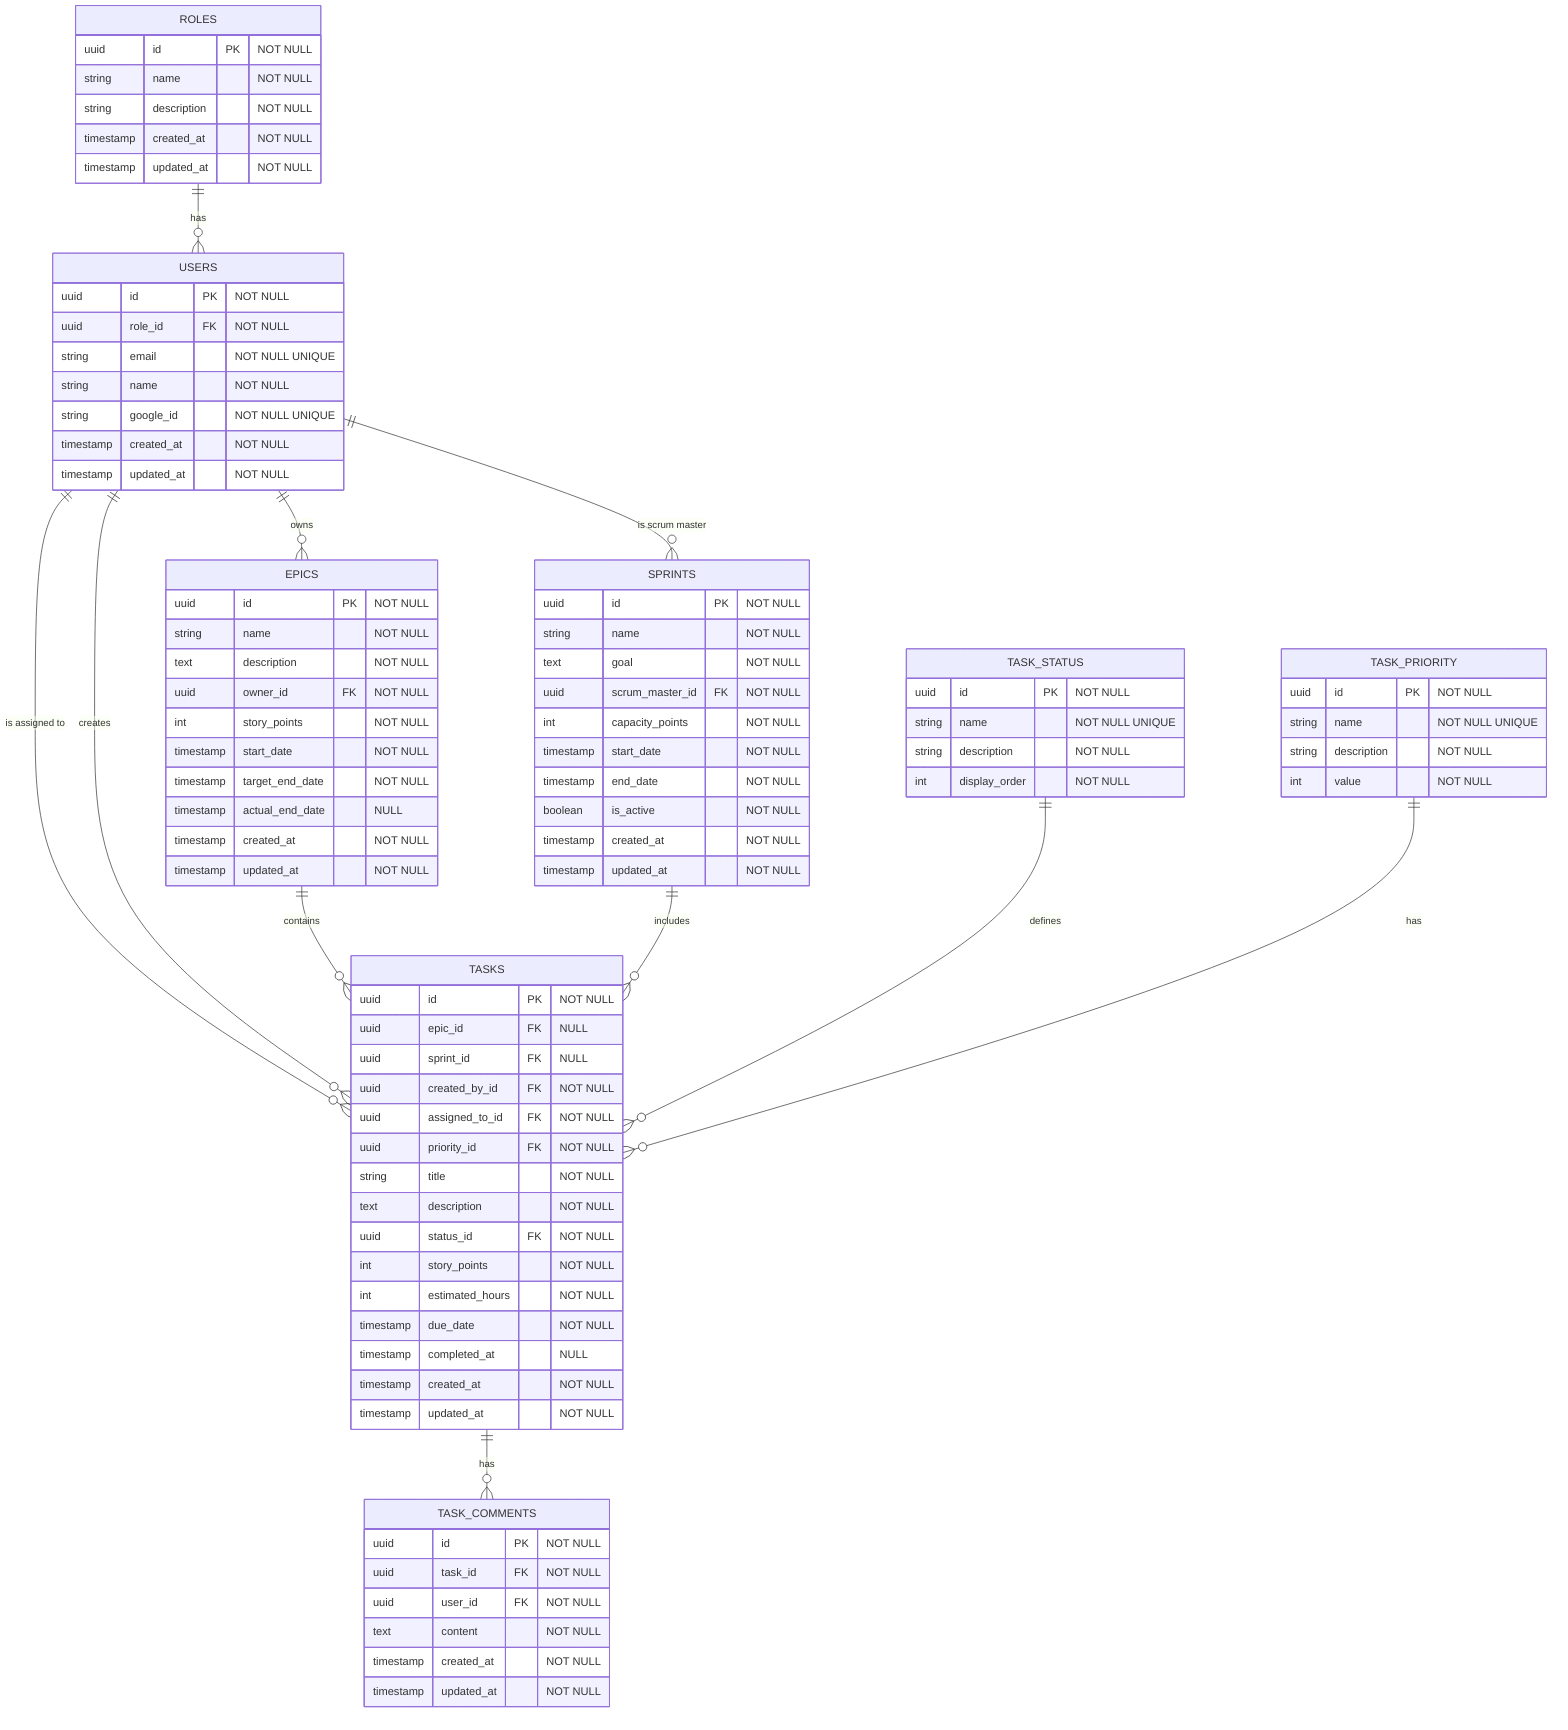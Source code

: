 erDiagram
    ROLES ||--o{ USERS : "has"
    USERS ||--o{ TASKS : "is assigned to"
    USERS ||--o{ TASKS : "creates"
    USERS ||--o{ EPICS : "owns"
    USERS ||--o{ SPRINTS : "is scrum master"
    EPICS ||--o{ TASKS : "contains"
    SPRINTS ||--o{ TASKS : "includes"
    TASKS ||--o{ TASK_COMMENTS : "has"
    TASK_STATUS ||--o{ TASKS : "defines"
    TASK_PRIORITY ||--o{ TASKS : "has"
    
    ROLES {
        uuid id PK "NOT NULL"
        string name "NOT NULL"
        string description "NOT NULL"
        timestamp created_at "NOT NULL"
        timestamp updated_at "NOT NULL"
    }
    
    USERS {
        uuid id PK "NOT NULL"
        uuid role_id FK "NOT NULL"
        string email "NOT NULL UNIQUE"
        string name "NOT NULL"
        string google_id "NOT NULL UNIQUE"
        timestamp created_at "NOT NULL"
        timestamp updated_at "NOT NULL"
    }
    
    EPICS {
        uuid id PK "NOT NULL"
        string name "NOT NULL"
        text description "NOT NULL"
        uuid owner_id FK "NOT NULL"
        int story_points "NOT NULL"
        timestamp start_date "NOT NULL"
        timestamp target_end_date "NOT NULL"
        timestamp actual_end_date "NULL"
        timestamp created_at "NOT NULL"
        timestamp updated_at "NOT NULL"
    }
    
    SPRINTS {
        uuid id PK "NOT NULL"
        string name "NOT NULL"
        text goal "NOT NULL"
        uuid scrum_master_id FK "NOT NULL"
        int capacity_points "NOT NULL"
        timestamp start_date "NOT NULL"
        timestamp end_date "NOT NULL"
        boolean is_active "NOT NULL"
        timestamp created_at "NOT NULL"
        timestamp updated_at "NOT NULL"
    }
    
    TASKS {
        uuid id PK "NOT NULL"
        uuid epic_id FK "NULL"
        uuid sprint_id FK "NULL" 
        uuid created_by_id FK "NOT NULL"
        uuid assigned_to_id FK "NOT NULL"
        uuid priority_id FK "NOT NULL"
        string title "NOT NULL"
        text description "NOT NULL"
        uuid status_id FK "NOT NULL"
        int story_points "NOT NULL"
        int estimated_hours "NOT NULL"
        timestamp due_date "NOT NULL"
        timestamp completed_at "NULL"
        timestamp created_at "NOT NULL"
        timestamp updated_at "NOT NULL"
    }
    
    TASK_STATUS {
        uuid id PK "NOT NULL"
        string name "NOT NULL UNIQUE"
        string description "NOT NULL"
        int display_order "NOT NULL"
    }
    
    TASK_PRIORITY {
        uuid id PK "NOT NULL"
        string name "NOT NULL UNIQUE"
        string description "NOT NULL"
        int value "NOT NULL"
    }
    
    TASK_COMMENTS {
        uuid id PK "NOT NULL"
        uuid task_id FK "NOT NULL"
        uuid user_id FK "NOT NULL"
        text content "NOT NULL"
        timestamp created_at "NOT NULL"
        timestamp updated_at "NOT NULL"
    }